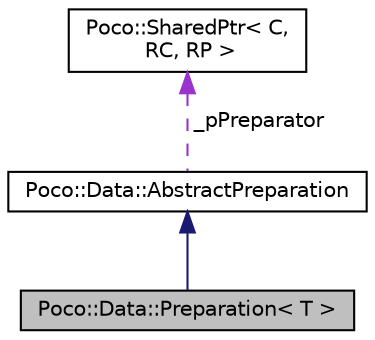 digraph "Poco::Data::Preparation&lt; T &gt;"
{
 // LATEX_PDF_SIZE
  edge [fontname="Helvetica",fontsize="10",labelfontname="Helvetica",labelfontsize="10"];
  node [fontname="Helvetica",fontsize="10",shape=record];
  Node1 [label="Poco::Data::Preparation\< T \>",height=0.2,width=0.4,color="black", fillcolor="grey75", style="filled", fontcolor="black",tooltip="Class for calling the appropriate AbstractPreparator method."];
  Node2 -> Node1 [dir="back",color="midnightblue",fontsize="10",style="solid"];
  Node2 [label="Poco::Data::AbstractPreparation",height=0.2,width=0.4,color="black", fillcolor="white", style="filled",URL="$classPoco_1_1Data_1_1AbstractPreparation.html",tooltip="Interface for calling the appropriate AbstractPreparator method."];
  Node3 -> Node2 [dir="back",color="darkorchid3",fontsize="10",style="dashed",label=" _pPreparator" ];
  Node3 [label="Poco::SharedPtr\< C,\l RC, RP \>",height=0.2,width=0.4,color="black", fillcolor="white", style="filled",URL="$classPoco_1_1SharedPtr.html",tooltip=" "];
}
